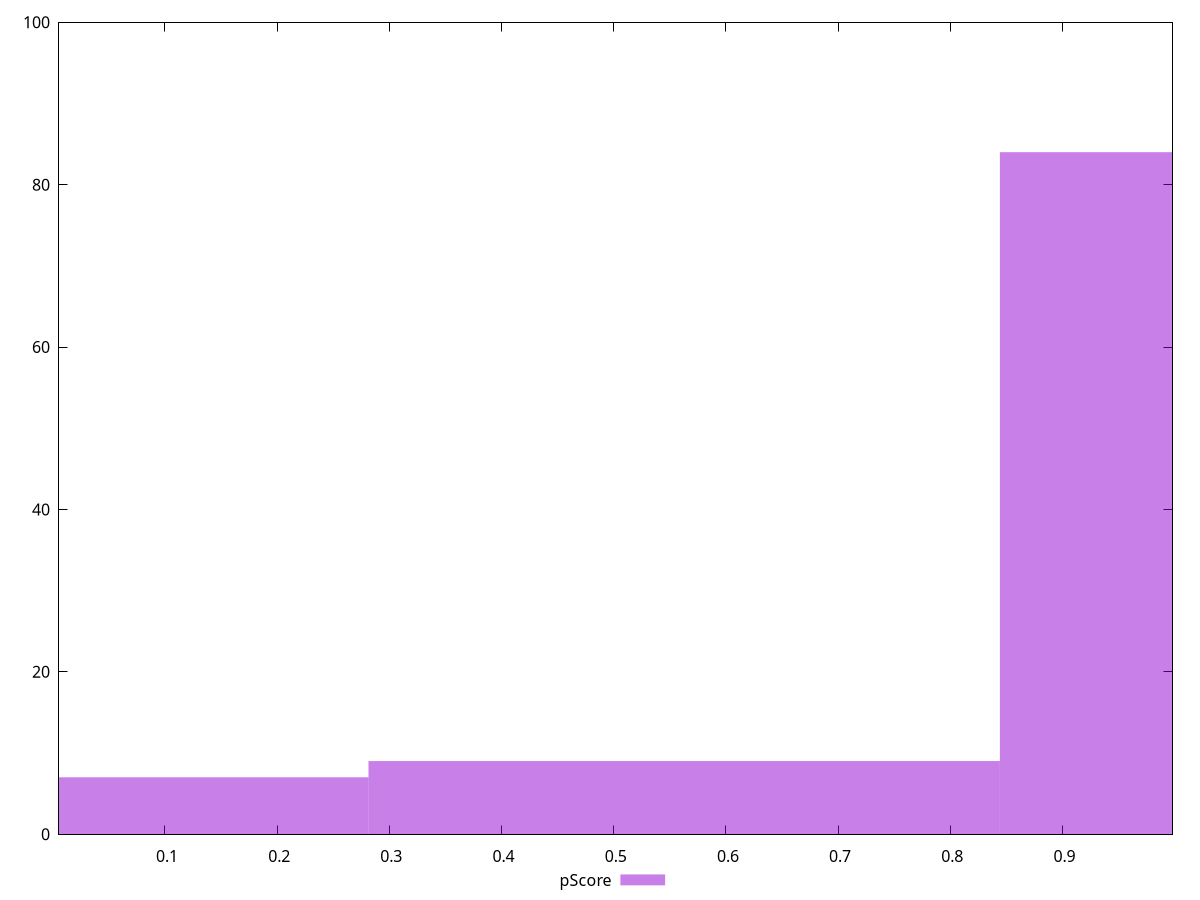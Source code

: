 reset

$pScore <<EOF
0 7
1.1256339451433226 84
0.5628169725716613 9
EOF

set key outside below
set boxwidth 0.5628169725716613
set xrange [0.00551954327438392:0.9981073663439382]
set yrange [0:100]
set trange [0:100]
set style fill transparent solid 0.5 noborder
set terminal svg size 640, 490 enhanced background rgb 'white'
set output "report/report_00029_2021-02-24T13-36-40.390Z/largest-contentful-paint/samples/agenda/pScore/histogram.svg"

plot $pScore title "pScore" with boxes

reset

